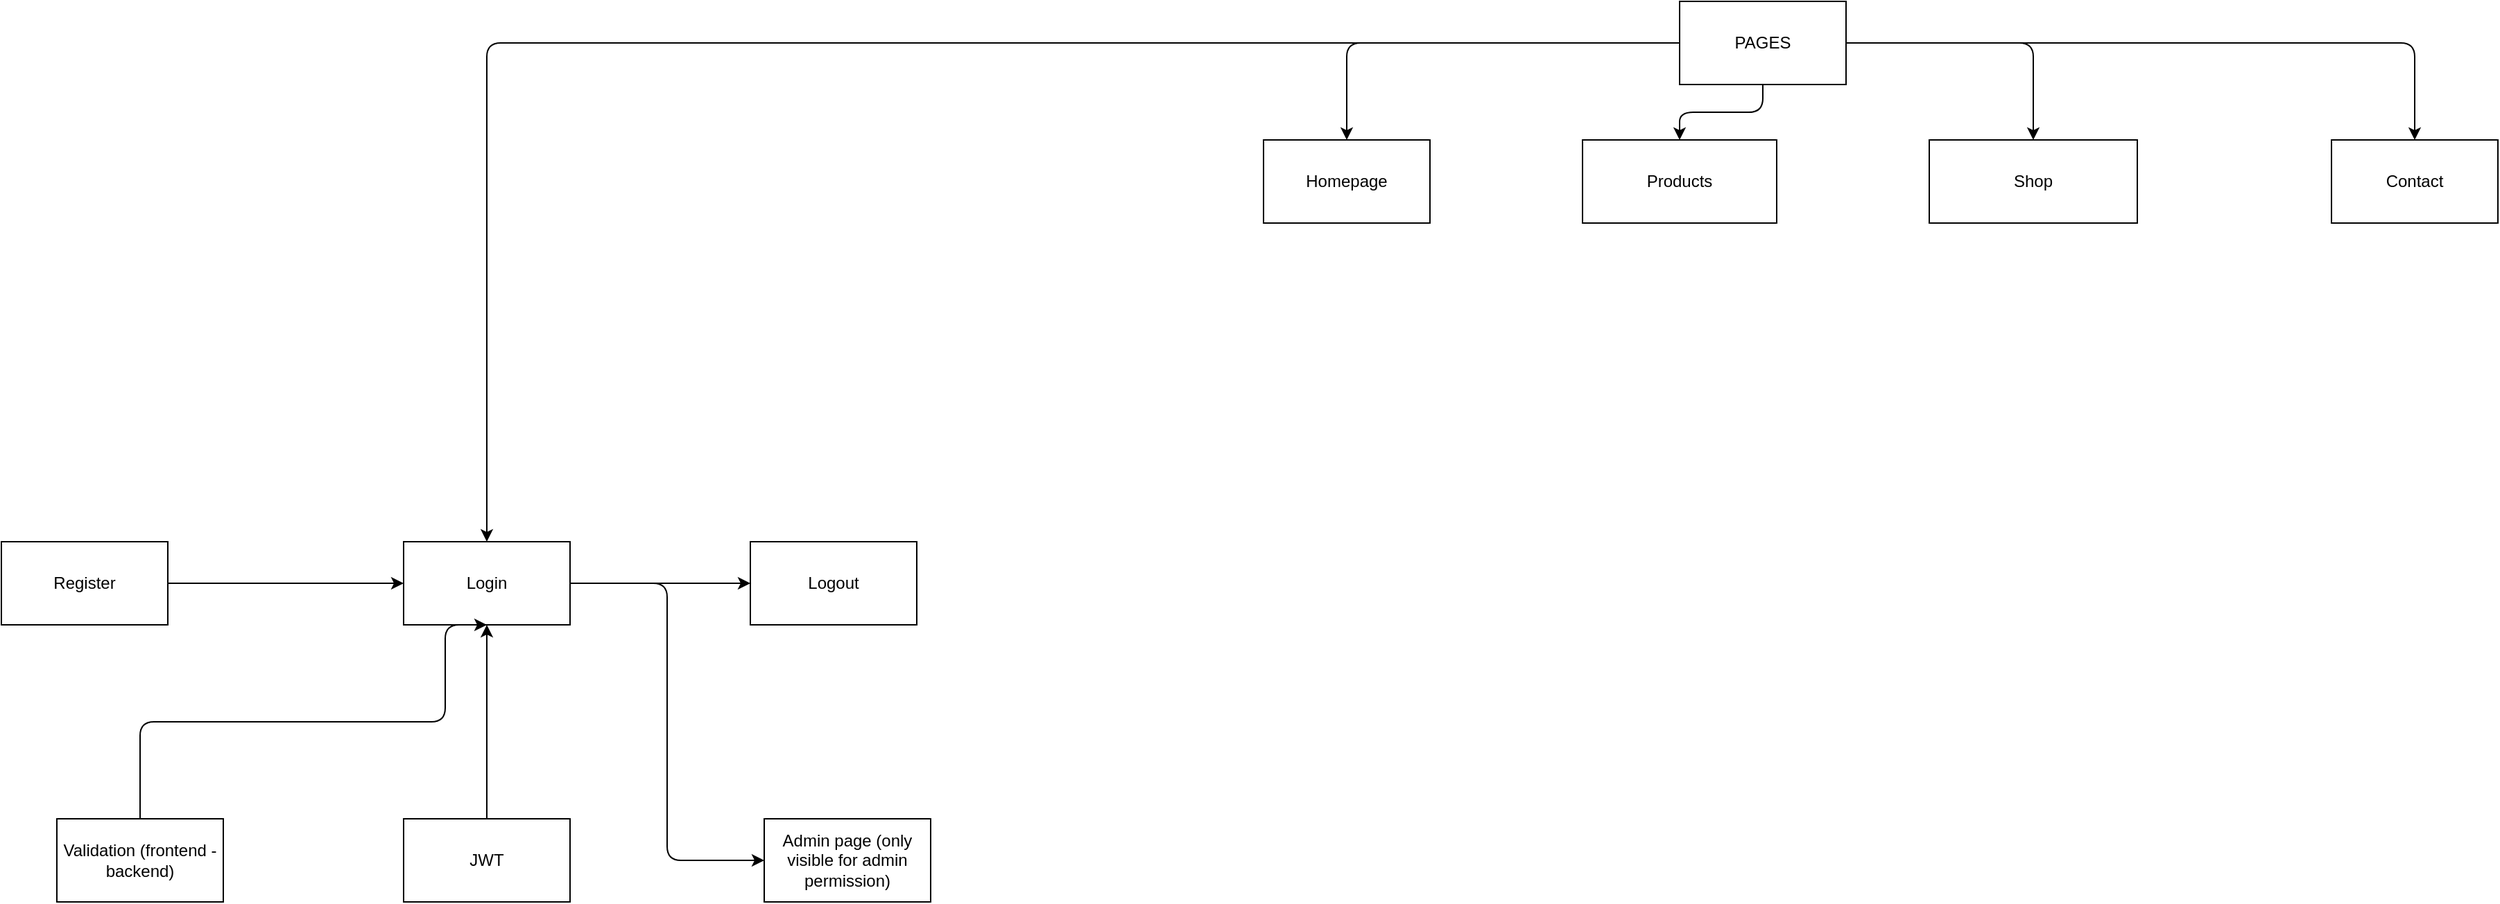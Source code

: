 <mxfile version="15.7.1" type="github">
  <diagram id="p_A3POv_7OdEzddipI_T" name="Page-1">
    <mxGraphModel dx="1860" dy="1544" grid="1" gridSize="10" guides="1" tooltips="1" connect="1" arrows="1" fold="1" page="1" pageScale="1" pageWidth="2339" pageHeight="3300" math="0" shadow="0">
      <root>
        <mxCell id="0" />
        <mxCell id="1" parent="0" />
        <mxCell id="QcY7JtW_8c2vVM3JENa3-2" value="Homepage" style="rounded=0;whiteSpace=wrap;html=1;" vertex="1" parent="1">
          <mxGeometry x="950" y="100" width="120" height="60" as="geometry" />
        </mxCell>
        <mxCell id="QcY7JtW_8c2vVM3JENa3-10" style="edgeStyle=orthogonalEdgeStyle;curved=0;rounded=1;sketch=0;orthogonalLoop=1;jettySize=auto;html=1;exitX=0;exitY=0.5;exitDx=0;exitDy=0;entryX=0.5;entryY=0;entryDx=0;entryDy=0;" edge="1" parent="1" source="QcY7JtW_8c2vVM3JENa3-3" target="QcY7JtW_8c2vVM3JENa3-2">
          <mxGeometry relative="1" as="geometry" />
        </mxCell>
        <mxCell id="QcY7JtW_8c2vVM3JENa3-12" style="edgeStyle=orthogonalEdgeStyle;curved=0;rounded=1;sketch=0;orthogonalLoop=1;jettySize=auto;html=1;exitX=0.5;exitY=1;exitDx=0;exitDy=0;entryX=0.5;entryY=0;entryDx=0;entryDy=0;" edge="1" parent="1" source="QcY7JtW_8c2vVM3JENa3-3" target="QcY7JtW_8c2vVM3JENa3-5">
          <mxGeometry relative="1" as="geometry" />
        </mxCell>
        <mxCell id="QcY7JtW_8c2vVM3JENa3-13" style="edgeStyle=orthogonalEdgeStyle;curved=0;rounded=1;sketch=0;orthogonalLoop=1;jettySize=auto;html=1;exitX=1;exitY=0.5;exitDx=0;exitDy=0;entryX=0.5;entryY=0;entryDx=0;entryDy=0;" edge="1" parent="1" source="QcY7JtW_8c2vVM3JENa3-3" target="QcY7JtW_8c2vVM3JENa3-7">
          <mxGeometry relative="1" as="geometry" />
        </mxCell>
        <mxCell id="QcY7JtW_8c2vVM3JENa3-14" style="edgeStyle=orthogonalEdgeStyle;curved=0;rounded=1;sketch=0;orthogonalLoop=1;jettySize=auto;html=1;exitX=1;exitY=0.5;exitDx=0;exitDy=0;entryX=0.5;entryY=0;entryDx=0;entryDy=0;" edge="1" parent="1" source="QcY7JtW_8c2vVM3JENa3-3" target="QcY7JtW_8c2vVM3JENa3-8">
          <mxGeometry relative="1" as="geometry" />
        </mxCell>
        <mxCell id="QcY7JtW_8c2vVM3JENa3-16" style="edgeStyle=orthogonalEdgeStyle;curved=0;rounded=1;sketch=0;orthogonalLoop=1;jettySize=auto;html=1;exitX=0;exitY=0.5;exitDx=0;exitDy=0;entryX=0.5;entryY=0;entryDx=0;entryDy=0;" edge="1" parent="1" source="QcY7JtW_8c2vVM3JENa3-3" target="QcY7JtW_8c2vVM3JENa3-15">
          <mxGeometry relative="1" as="geometry" />
        </mxCell>
        <mxCell id="QcY7JtW_8c2vVM3JENa3-3" value="PAGES" style="rounded=0;whiteSpace=wrap;html=1;" vertex="1" parent="1">
          <mxGeometry x="1250" width="120" height="60" as="geometry" />
        </mxCell>
        <mxCell id="QcY7JtW_8c2vVM3JENa3-5" value="Products" style="rounded=0;whiteSpace=wrap;html=1;" vertex="1" parent="1">
          <mxGeometry x="1180" y="100" width="140" height="60" as="geometry" />
        </mxCell>
        <mxCell id="QcY7JtW_8c2vVM3JENa3-7" value="Shop" style="rounded=0;whiteSpace=wrap;html=1;" vertex="1" parent="1">
          <mxGeometry x="1430" y="100" width="150" height="60" as="geometry" />
        </mxCell>
        <mxCell id="QcY7JtW_8c2vVM3JENa3-8" value="Contact" style="rounded=0;whiteSpace=wrap;html=1;" vertex="1" parent="1">
          <mxGeometry x="1720" y="100" width="120" height="60" as="geometry" />
        </mxCell>
        <mxCell id="QcY7JtW_8c2vVM3JENa3-25" style="edgeStyle=orthogonalEdgeStyle;curved=0;rounded=1;sketch=0;orthogonalLoop=1;jettySize=auto;html=1;" edge="1" parent="1" source="QcY7JtW_8c2vVM3JENa3-15" target="QcY7JtW_8c2vVM3JENa3-26">
          <mxGeometry relative="1" as="geometry">
            <mxPoint x="590" y="420" as="targetPoint" />
          </mxGeometry>
        </mxCell>
        <mxCell id="QcY7JtW_8c2vVM3JENa3-29" style="edgeStyle=orthogonalEdgeStyle;curved=0;rounded=1;sketch=0;orthogonalLoop=1;jettySize=auto;html=1;exitX=1;exitY=0.5;exitDx=0;exitDy=0;entryX=0;entryY=0.5;entryDx=0;entryDy=0;" edge="1" parent="1" source="QcY7JtW_8c2vVM3JENa3-15" target="QcY7JtW_8c2vVM3JENa3-28">
          <mxGeometry relative="1" as="geometry" />
        </mxCell>
        <mxCell id="QcY7JtW_8c2vVM3JENa3-15" value="Login" style="rounded=0;whiteSpace=wrap;html=1;sketch=0;" vertex="1" parent="1">
          <mxGeometry x="330" y="390" width="120" height="60" as="geometry" />
        </mxCell>
        <mxCell id="QcY7JtW_8c2vVM3JENa3-21" style="edgeStyle=orthogonalEdgeStyle;curved=0;rounded=1;sketch=0;orthogonalLoop=1;jettySize=auto;html=1;exitX=0.5;exitY=0;exitDx=0;exitDy=0;entryX=0.5;entryY=1;entryDx=0;entryDy=0;" edge="1" parent="1" source="QcY7JtW_8c2vVM3JENa3-19" target="QcY7JtW_8c2vVM3JENa3-15">
          <mxGeometry relative="1" as="geometry">
            <Array as="points">
              <mxPoint x="140" y="520" />
              <mxPoint x="360" y="520" />
              <mxPoint x="360" y="450" />
            </Array>
          </mxGeometry>
        </mxCell>
        <mxCell id="QcY7JtW_8c2vVM3JENa3-19" value="Validation (frontend - backend)" style="rounded=0;whiteSpace=wrap;html=1;sketch=0;" vertex="1" parent="1">
          <mxGeometry x="80" y="590" width="120" height="60" as="geometry" />
        </mxCell>
        <mxCell id="QcY7JtW_8c2vVM3JENa3-27" style="edgeStyle=orthogonalEdgeStyle;curved=0;rounded=1;sketch=0;orthogonalLoop=1;jettySize=auto;html=1;" edge="1" parent="1" source="QcY7JtW_8c2vVM3JENa3-22">
          <mxGeometry relative="1" as="geometry">
            <mxPoint x="390" y="450" as="targetPoint" />
          </mxGeometry>
        </mxCell>
        <mxCell id="QcY7JtW_8c2vVM3JENa3-22" value="JWT" style="rounded=0;whiteSpace=wrap;html=1;sketch=0;" vertex="1" parent="1">
          <mxGeometry x="330" y="590" width="120" height="60" as="geometry" />
        </mxCell>
        <mxCell id="QcY7JtW_8c2vVM3JENa3-24" style="edgeStyle=orthogonalEdgeStyle;curved=0;rounded=1;sketch=0;orthogonalLoop=1;jettySize=auto;html=1;entryX=0;entryY=0.5;entryDx=0;entryDy=0;" edge="1" parent="1" source="QcY7JtW_8c2vVM3JENa3-23" target="QcY7JtW_8c2vVM3JENa3-15">
          <mxGeometry relative="1" as="geometry" />
        </mxCell>
        <mxCell id="QcY7JtW_8c2vVM3JENa3-23" value="Register" style="rounded=0;whiteSpace=wrap;html=1;sketch=0;" vertex="1" parent="1">
          <mxGeometry x="40" y="390" width="120" height="60" as="geometry" />
        </mxCell>
        <mxCell id="QcY7JtW_8c2vVM3JENa3-26" value="Logout" style="rounded=0;whiteSpace=wrap;html=1;sketch=0;" vertex="1" parent="1">
          <mxGeometry x="580" y="390" width="120" height="60" as="geometry" />
        </mxCell>
        <mxCell id="QcY7JtW_8c2vVM3JENa3-28" value="Admin page (only visible for admin permission)" style="rounded=0;whiteSpace=wrap;html=1;sketch=0;" vertex="1" parent="1">
          <mxGeometry x="590" y="590" width="120" height="60" as="geometry" />
        </mxCell>
      </root>
    </mxGraphModel>
  </diagram>
</mxfile>
